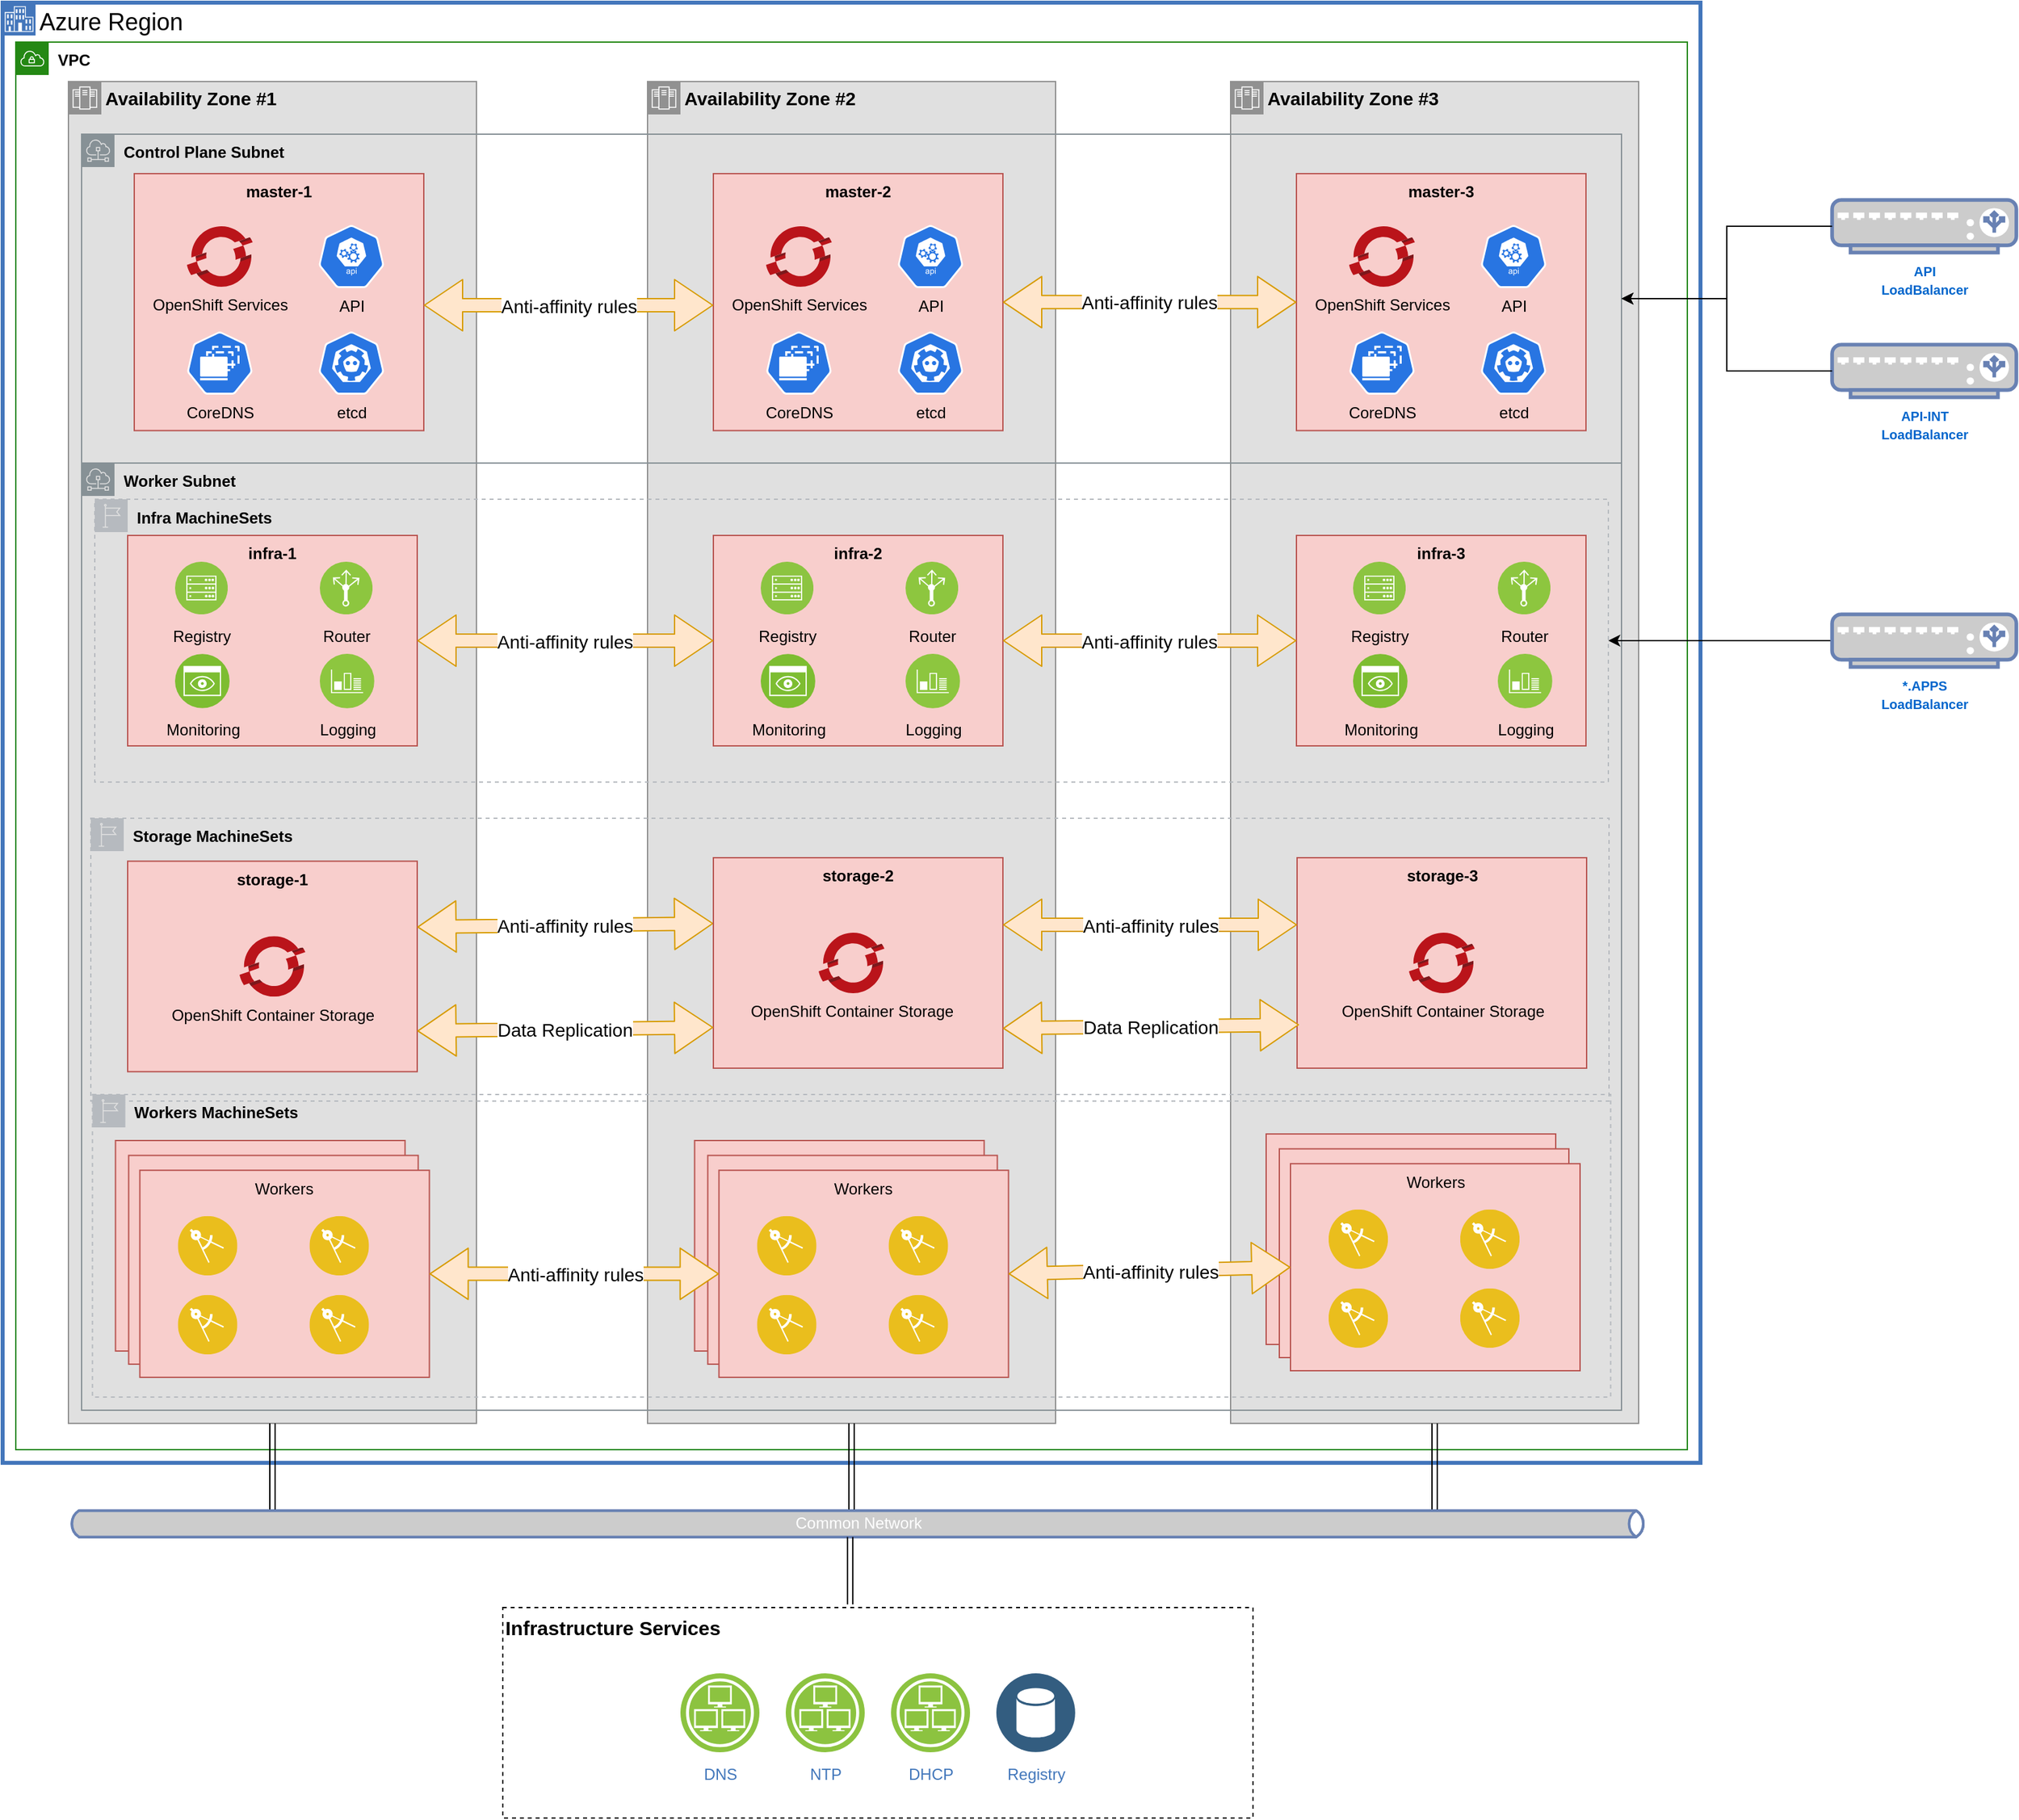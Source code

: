 <mxfile version="13.3.5" type="device"><diagram name="Golden Topology" id="J3lvRJlPb6sCFuMdmp8F"><mxGraphModel dx="5510" dy="4095" grid="0" gridSize="10" guides="1" tooltips="1" connect="1" arrows="1" fold="1" page="1" pageScale="1" pageWidth="827" pageHeight="1169" math="0" shadow="0"><root><mxCell id="uZquAlJrsq5l2rnmuD46-0"/><mxCell id="wvG8Cd0EijWJP6GNUTpN-5" value="Cloud Region" style="" parent="uZquAlJrsq5l2rnmuD46-0" visible="0"/><mxCell id="wvG8Cd0EijWJP6GNUTpN-6" value="&lt;b&gt;Cloud Region&lt;/b&gt;" style="shape=mxgraph.ibm.box;prType=enterprise;fontStyle=0;verticalAlign=top;align=left;spacingLeft=32;spacingTop=4;fillColor=none;rounded=0;whiteSpace=wrap;html=1;strokeColor=#4376BB;strokeWidth=3;dashed=0;container=0;spacing=-4;collapsible=0;fontColor=#000000;labelBackgroundColor=#ffffff;fontSize=18;" parent="wvG8Cd0EijWJP6GNUTpN-5" vertex="1"><mxGeometry x="30" y="150" width="1290" height="1110" as="geometry"/></mxCell><mxCell id="wvG8Cd0EijWJP6GNUTpN-7" value="Common Network" style="html=1;outlineConnect=0;fillColor=#CCCCCC;strokeColor=#6881B3;gradientColor=none;gradientDirection=north;strokeWidth=2;shape=mxgraph.networks.bus;gradientColor=none;gradientDirection=north;fontColor=#ffffff;perimeter=backbonePerimeter;backboneSize=20;labelBackgroundColor=none;align=center;container=0;" parent="wvG8Cd0EijWJP6GNUTpN-5" vertex="1"><mxGeometry x="80.002" y="1289.999" width="1199.114" height="32.67" as="geometry"/></mxCell><mxCell id="wvG8Cd0EijWJP6GNUTpN-8" value="" style="group" parent="wvG8Cd0EijWJP6GNUTpN-5" vertex="1" connectable="0"><mxGeometry x="991.75" y="1070" width="220" height="160" as="geometry"/></mxCell><mxCell id="wvG8Cd0EijWJP6GNUTpN-9" value="&lt;b&gt;&lt;font color=&quot;#000000&quot;&gt;VPC/VNET&lt;/font&gt;&lt;/b&gt;" style="points=[[0,0],[0.25,0],[0.5,0],[0.75,0],[1,0],[1,0.25],[1,0.5],[1,0.75],[1,1],[0.75,1],[0.5,1],[0.25,1],[0,1],[0,0.75],[0,0.5],[0,0.25]];outlineConnect=0;gradientColor=none;html=1;whiteSpace=wrap;fontSize=12;fontStyle=0;shape=mxgraph.aws4.group;grIcon=mxgraph.aws4.group_vpc;strokeColor=#248814;fillColor=none;verticalAlign=top;align=left;spacingLeft=30;fontColor=#AAB7B8;dashed=0;" parent="wvG8Cd0EijWJP6GNUTpN-5" vertex="1"><mxGeometry x="40" y="180" width="1270" height="1070" as="geometry"/></mxCell><mxCell id="wvG8Cd0EijWJP6GNUTpN-0" value="AWS Cloud" style="" parent="uZquAlJrsq5l2rnmuD46-0"/><mxCell id="wvG8Cd0EijWJP6GNUTpN-1" value="&lt;b&gt;AWS Region&lt;/b&gt;" style="shape=mxgraph.ibm.box;prType=enterprise;fontStyle=0;verticalAlign=top;align=left;spacingLeft=32;spacingTop=4;fillColor=none;rounded=0;whiteSpace=wrap;html=1;strokeColor=#4376BB;strokeWidth=3;dashed=0;container=0;spacing=-4;collapsible=0;fontColor=#000000;labelBackgroundColor=#ffffff;fontSize=18;" parent="wvG8Cd0EijWJP6GNUTpN-0" vertex="1"><mxGeometry x="30" y="150" width="1290" height="1110" as="geometry"/></mxCell><mxCell id="wvG8Cd0EijWJP6GNUTpN-2" value="Common Network" style="html=1;outlineConnect=0;fillColor=#CCCCCC;strokeColor=#6881B3;gradientColor=none;gradientDirection=north;strokeWidth=2;shape=mxgraph.networks.bus;gradientColor=none;gradientDirection=north;fontColor=#ffffff;perimeter=backbonePerimeter;backboneSize=20;labelBackgroundColor=none;align=center;container=0;" parent="wvG8Cd0EijWJP6GNUTpN-0" vertex="1"><mxGeometry x="80.002" y="1289.999" width="1199.114" height="32.67" as="geometry"/></mxCell><mxCell id="wvG8Cd0EijWJP6GNUTpN-3" value="" style="group" parent="wvG8Cd0EijWJP6GNUTpN-0" vertex="1" connectable="0"><mxGeometry x="991.75" y="1070" width="220" height="160" as="geometry"/></mxCell><mxCell id="wvG8Cd0EijWJP6GNUTpN-4" value="&lt;b&gt;&lt;font color=&quot;#000000&quot;&gt;VPC&lt;/font&gt;&lt;/b&gt;" style="points=[[0,0],[0.25,0],[0.5,0],[0.75,0],[1,0],[1,0.25],[1,0.5],[1,0.75],[1,1],[0.75,1],[0.5,1],[0.25,1],[0,1],[0,0.75],[0,0.5],[0,0.25]];outlineConnect=0;gradientColor=none;html=1;whiteSpace=wrap;fontSize=12;fontStyle=0;shape=mxgraph.aws4.group;grIcon=mxgraph.aws4.group_vpc;strokeColor=#248814;fillColor=none;verticalAlign=top;align=left;spacingLeft=30;fontColor=#AAB7B8;dashed=0;" parent="wvG8Cd0EijWJP6GNUTpN-0" vertex="1"><mxGeometry x="40" y="180" width="1270" height="1070" as="geometry"/></mxCell><mxCell id="lS-NssMR-Rr2RZA9TcL4-113" value="Azure Cloud" style="" parent="uZquAlJrsq5l2rnmuD46-0" visible="0"/><mxCell id="lS-NssMR-Rr2RZA9TcL4-114" value="&lt;b&gt;Azure Region&lt;/b&gt;" style="shape=mxgraph.ibm.box;prType=enterprise;fontStyle=0;verticalAlign=top;align=left;spacingLeft=32;spacingTop=4;fillColor=none;rounded=0;whiteSpace=wrap;html=1;strokeColor=#4376BB;strokeWidth=3;dashed=0;container=0;spacing=-4;collapsible=0;fontColor=#000000;labelBackgroundColor=#ffffff;fontSize=18;" parent="lS-NssMR-Rr2RZA9TcL4-113" vertex="1"><mxGeometry x="30" y="150" width="1290" height="1110" as="geometry"/></mxCell><mxCell id="lS-NssMR-Rr2RZA9TcL4-121" value="Common Network" style="html=1;outlineConnect=0;fillColor=#CCCCCC;strokeColor=#6881B3;gradientColor=none;gradientDirection=north;strokeWidth=2;shape=mxgraph.networks.bus;gradientColor=none;gradientDirection=north;fontColor=#ffffff;perimeter=backbonePerimeter;backboneSize=20;labelBackgroundColor=none;align=center;container=0;" parent="lS-NssMR-Rr2RZA9TcL4-113" vertex="1"><mxGeometry x="80.002" y="1289.999" width="1199.114" height="32.67" as="geometry"/></mxCell><mxCell id="lS-NssMR-Rr2RZA9TcL4-122" value="" style="group" parent="lS-NssMR-Rr2RZA9TcL4-113" vertex="1" connectable="0"><mxGeometry x="991.75" y="1070" width="220" height="160" as="geometry"/></mxCell><mxCell id="rJhWBv6eELaH0z6lBwar-2" value="&lt;b&gt;&lt;font color=&quot;#000000&quot;&gt;VNET&lt;/font&gt;&lt;/b&gt;" style="points=[[0,0],[0.25,0],[0.5,0],[0.75,0],[1,0],[1,0.25],[1,0.5],[1,0.75],[1,1],[0.75,1],[0.5,1],[0.25,1],[0,1],[0,0.75],[0,0.5],[0,0.25]];outlineConnect=0;gradientColor=none;html=1;whiteSpace=wrap;fontSize=12;fontStyle=0;shape=mxgraph.aws4.group;grIcon=mxgraph.aws4.group_vpc;strokeColor=#248814;fillColor=none;verticalAlign=top;align=left;spacingLeft=30;fontColor=#AAB7B8;dashed=0;" parent="lS-NssMR-Rr2RZA9TcL4-113" vertex="1"><mxGeometry x="40" y="180" width="1270" height="1070" as="geometry"/></mxCell><mxCell id="uZquAlJrsq5l2rnmuD46-1" value="Availability Zones" style="" parent="uZquAlJrsq5l2rnmuD46-0"/><mxCell id="uZquAlJrsq5l2rnmuD46-2" value="Azure Region" style="shape=mxgraph.ibm.box;prType=enterprise;fontStyle=0;verticalAlign=top;align=left;spacingLeft=32;spacingTop=4;fillColor=none;rounded=0;whiteSpace=wrap;html=1;strokeColor=#4376BB;strokeWidth=3;dashed=0;container=0;spacing=-4;collapsible=0;fontColor=#000000;labelBackgroundColor=#ffffff;fontSize=18;" parent="uZquAlJrsq5l2rnmuD46-1" vertex="1"><mxGeometry x="30" y="150" width="1290" height="1110" as="geometry"/></mxCell><mxCell id="uZquAlJrsq5l2rnmuD46-5" value="&lt;b&gt;Availability Zone #1&lt;/b&gt;" style="shape=mxgraph.ibm.box;prType=zone;fontStyle=0;verticalAlign=top;align=left;spacingLeft=32;spacingTop=4;fillColor=#E0E0E0;rounded=0;whiteSpace=wrap;html=1;strokeColor=#919191;strokeWidth=1;dashed=0;container=0;spacing=-4;collapsible=0;fontColor=#000000;fontSize=14;" parent="uZquAlJrsq5l2rnmuD46-1" vertex="1"><mxGeometry x="80" y="210" width="310" height="1020" as="geometry"/></mxCell><mxCell id="uZquAlJrsq5l2rnmuD46-6" value="&lt;b&gt;Availability Zone #2&lt;/b&gt;" style="shape=mxgraph.ibm.box;prType=zone;fontStyle=0;verticalAlign=top;align=left;spacingLeft=32;spacingTop=4;fillColor=#E0E0E0;rounded=0;whiteSpace=wrap;html=1;strokeColor=#919191;strokeWidth=1;dashed=0;container=0;spacing=-4;collapsible=0;fontColor=#000000;fontSize=14;" parent="uZquAlJrsq5l2rnmuD46-1" vertex="1"><mxGeometry x="520" y="210" width="310" height="1020" as="geometry"/></mxCell><mxCell id="uZquAlJrsq5l2rnmuD46-7" value="&lt;b&gt;Availability Zone #3&lt;/b&gt;" style="shape=mxgraph.ibm.box;prType=zone;fontStyle=0;verticalAlign=top;align=left;spacingLeft=32;spacingTop=4;fillColor=#E0E0E0;rounded=0;whiteSpace=wrap;html=1;strokeColor=#919191;strokeWidth=1;dashed=0;container=0;spacing=-4;collapsible=0;fontColor=#000000;fontSize=14;" parent="uZquAlJrsq5l2rnmuD46-1" vertex="1"><mxGeometry x="963" y="210" width="310" height="1020" as="geometry"/></mxCell><mxCell id="uZquAlJrsq5l2rnmuD46-9" value="" style="shape=link;html=1;fontSize=14;fontColor=#000000;exitX=0.5;exitY=1;exitDx=0;exitDy=0;" parent="uZquAlJrsq5l2rnmuD46-1" source="uZquAlJrsq5l2rnmuD46-6" target="uZquAlJrsq5l2rnmuD46-4" edge="1"><mxGeometry width="50" height="50" relative="1" as="geometry"><mxPoint x="680" y="1170" as="sourcePoint"/><mxPoint x="673" y="1250" as="targetPoint"/></mxGeometry></mxCell><mxCell id="uZquAlJrsq5l2rnmuD46-17" value="" style="shape=link;html=1;fontSize=15;fontColor=#000000;exitX=0.5;exitY=1;exitDx=0;exitDy=0;" parent="uZquAlJrsq5l2rnmuD46-1" source="uZquAlJrsq5l2rnmuD46-7" target="uZquAlJrsq5l2rnmuD46-4" edge="1"><mxGeometry width="50" height="50" relative="1" as="geometry"><mxPoint x="650" y="1967" as="sourcePoint"/><mxPoint x="1068" y="1253" as="targetPoint"/></mxGeometry></mxCell><mxCell id="uZquAlJrsq5l2rnmuD46-10" value="" style="shape=link;html=1;fontSize=14;fontColor=#000000;entryX=0.5;entryY=1;entryDx=0;entryDy=0;" parent="uZquAlJrsq5l2rnmuD46-1" source="uZquAlJrsq5l2rnmuD46-4" target="uZquAlJrsq5l2rnmuD46-5" edge="1"><mxGeometry width="50" height="50" relative="1" as="geometry"><mxPoint x="165" y="970" as="sourcePoint"/><mxPoint x="200" y="1613.169" as="targetPoint"/></mxGeometry></mxCell><mxCell id="uZquAlJrsq5l2rnmuD46-4" value="Common Network" style="html=1;outlineConnect=0;fillColor=#CCCCCC;strokeColor=#6881B3;gradientColor=none;gradientDirection=north;strokeWidth=2;shape=mxgraph.networks.bus;gradientColor=none;gradientDirection=north;fontColor=#ffffff;perimeter=backbonePerimeter;backboneSize=20;labelBackgroundColor=none;align=center;container=0;" parent="uZquAlJrsq5l2rnmuD46-1" vertex="1"><mxGeometry x="80.002" y="1289.999" width="1199.114" height="32.67" as="geometry"/></mxCell><mxCell id="nRmkjCrauEu7ySk_4DRu-57" value="" style="group" parent="uZquAlJrsq5l2rnmuD46-1" vertex="1" connectable="0"><mxGeometry x="991.75" y="1070" width="220" height="160" as="geometry"/></mxCell><mxCell id="uZquAlJrsq5l2rnmuD46-75" value="External Services" style="" parent="uZquAlJrsq5l2rnmuD46-0"/><mxCell id="vyINMFB3ywmpkuRET3q9-15" value="" style="shape=link;html=1;fontSize=14;fontColor=#000000;exitX=0.463;exitY=-0.015;exitDx=0;exitDy=0;exitPerimeter=0;" parent="uZquAlJrsq5l2rnmuD46-75" source="uZquAlJrsq5l2rnmuD46-12" target="uZquAlJrsq5l2rnmuD46-4" edge="1"><mxGeometry width="50" height="50" relative="1" as="geometry"><mxPoint x="685" y="1180" as="sourcePoint"/><mxPoint x="685" y="1270" as="targetPoint"/></mxGeometry></mxCell><mxCell id="g6O5RB1uuhMYXJ0zeJsR-1" value="" style="group" parent="uZquAlJrsq5l2rnmuD46-75" vertex="1" connectable="0"><mxGeometry x="410" y="1370" width="570" height="160" as="geometry"/></mxCell><mxCell id="uZquAlJrsq5l2rnmuD46-12" value="&lt;b&gt;Infrastructure Services&lt;/b&gt;" style="rounded=0;whiteSpace=wrap;html=1;verticalAlign=top;align=left;dashed=1;fontSize=15;container=0;" parent="g6O5RB1uuhMYXJ0zeJsR-1" vertex="1"><mxGeometry width="570" height="160" as="geometry"/></mxCell><mxCell id="vyINMFB3ywmpkuRET3q9-13" value="DHCP" style="aspect=fixed;perimeter=ellipsePerimeter;html=1;align=center;shadow=0;dashed=0;fontColor=#4277BB;labelBackgroundColor=#ffffff;fontSize=12;spacingTop=3;image;image=img/lib/ibm/infrastructure/infrastructure_services.svg;container=0;" parent="g6O5RB1uuhMYXJ0zeJsR-1" vertex="1"><mxGeometry x="295" y="50" width="60" height="60" as="geometry"/></mxCell><mxCell id="vyINMFB3ywmpkuRET3q9-11" value="NTP" style="aspect=fixed;perimeter=ellipsePerimeter;html=1;align=center;shadow=0;dashed=0;fontColor=#4277BB;labelBackgroundColor=#ffffff;fontSize=12;spacingTop=3;image;image=img/lib/ibm/infrastructure/infrastructure_services.svg;container=0;" parent="g6O5RB1uuhMYXJ0zeJsR-1" vertex="1"><mxGeometry x="215" y="50" width="60" height="60" as="geometry"/></mxCell><mxCell id="vyINMFB3ywmpkuRET3q9-14" value="DNS" style="aspect=fixed;perimeter=ellipsePerimeter;html=1;align=center;shadow=0;dashed=0;fontColor=#4277BB;labelBackgroundColor=#ffffff;fontSize=12;spacingTop=3;image;image=img/lib/ibm/infrastructure/infrastructure_services.svg;container=0;" parent="g6O5RB1uuhMYXJ0zeJsR-1" vertex="1"><mxGeometry x="135" y="50" width="60" height="60" as="geometry"/></mxCell><mxCell id="RaqJMLTzkmmdIcjOtUHy-11" value="Registry" style="" parent="uZquAlJrsq5l2rnmuD46-0"/><mxCell id="vyINMFB3ywmpkuRET3q9-10" value="Registry" style="aspect=fixed;perimeter=ellipsePerimeter;html=1;align=center;shadow=0;dashed=0;fontColor=#4277BB;labelBackgroundColor=#ffffff;fontSize=12;spacingTop=3;image;image=img/lib/ibm/data/data_services.svg;container=0;" parent="RaqJMLTzkmmdIcjOtUHy-11" vertex="1"><mxGeometry x="785" y="1420" width="60" height="60" as="geometry"/></mxCell><mxCell id="uZquAlJrsq5l2rnmuD46-28" value="Control Plane" style="" parent="uZquAlJrsq5l2rnmuD46-0"/><mxCell id="nRmkjCrauEu7ySk_4DRu-77" value="" style="group" parent="uZquAlJrsq5l2rnmuD46-28" vertex="1" connectable="0"><mxGeometry x="90" y="250" width="1170" height="250" as="geometry"/></mxCell><mxCell id="9j-W4DqO4weL1ffOHmue-11" value="&lt;b&gt;&lt;font color=&quot;#000000&quot;&gt;Control Plane Subnet&lt;/font&gt;&lt;/b&gt;" style="outlineConnect=0;gradientColor=none;html=1;whiteSpace=wrap;fontSize=12;fontStyle=0;shape=mxgraph.aws4.group;grIcon=mxgraph.aws4.group_subnet;strokeColor=#879196;fillColor=none;verticalAlign=top;align=left;spacingLeft=30;fontColor=#879196;dashed=0;container=0;" parent="nRmkjCrauEu7ySk_4DRu-77" vertex="1"><mxGeometry width="1170" height="250" as="geometry"/></mxCell><mxCell id="nRmkjCrauEu7ySk_4DRu-74" value="" style="group" parent="nRmkjCrauEu7ySk_4DRu-77" vertex="1" connectable="0"><mxGeometry x="40" y="30" width="220" height="195.32" as="geometry"/></mxCell><mxCell id="uZquAlJrsq5l2rnmuD46-32" value="&lt;b&gt;master-1&lt;/b&gt;" style="rounded=0;whiteSpace=wrap;html=1;align=center;fillColor=#f8cecc;strokeColor=#b85450;verticalAlign=top;container=0;" parent="nRmkjCrauEu7ySk_4DRu-74" vertex="1"><mxGeometry width="220" height="195.32" as="geometry"/></mxCell><mxCell id="uZquAlJrsq5l2rnmuD46-33" value="etcd" style="html=1;dashed=0;whitespace=wrap;fillColor=#2875E2;strokeColor=#ffffff;points=[[0.005,0.63,0],[0.1,0.2,0],[0.9,0.2,0],[0.5,0,0],[0.995,0.63,0],[0.72,0.99,0],[0.5,1,0],[0.28,0.99,0]];shape=mxgraph.kubernetes.icon;prIcon=etcd;fontColor=#000000;align=center;labelPosition=center;verticalLabelPosition=bottom;verticalAlign=top;container=0;" parent="nRmkjCrauEu7ySk_4DRu-74" vertex="1"><mxGeometry x="140" y="120" width="50" height="48" as="geometry"/></mxCell><mxCell id="uZquAlJrsq5l2rnmuD46-34" value="OpenShift Services" style="aspect=fixed;html=1;points=[];align=center;image;fontSize=12;image=img/lib/mscae/OpenShift.svg;labelBackgroundColor=none;container=0;" parent="nRmkjCrauEu7ySk_4DRu-74" vertex="1"><mxGeometry x="40" y="40" width="50" height="46" as="geometry"/></mxCell><mxCell id="uZquAlJrsq5l2rnmuD46-35" value="API" style="html=1;dashed=0;whitespace=wrap;fillColor=#2875E2;strokeColor=#ffffff;points=[[0.005,0.63,0],[0.1,0.2,0],[0.9,0.2,0],[0.5,0,0],[0.995,0.63,0],[0.72,0.99,0],[0.5,1,0],[0.28,0.99,0]];shape=mxgraph.kubernetes.icon;prIcon=api;fontColor=#000000;align=center;verticalAlign=top;labelPosition=center;verticalLabelPosition=bottom;container=0;" parent="nRmkjCrauEu7ySk_4DRu-74" vertex="1"><mxGeometry x="140" y="39" width="50" height="48" as="geometry"/></mxCell><mxCell id="uZquAlJrsq5l2rnmuD46-36" value="CoreDNS" style="html=1;dashed=0;whitespace=wrap;fillColor=#2875E2;strokeColor=#ffffff;points=[[0.005,0.63,0],[0.1,0.2,0],[0.9,0.2,0],[0.5,0,0],[0.995,0.63,0],[0.72,0.99,0],[0.5,1,0],[0.28,0.99,0]];shape=mxgraph.kubernetes.icon;prIcon=ds;fontColor=#000000;align=center;labelPosition=center;verticalLabelPosition=bottom;verticalAlign=top;container=0;" parent="nRmkjCrauEu7ySk_4DRu-74" vertex="1"><mxGeometry x="40" y="120" width="50" height="48" as="geometry"/></mxCell><mxCell id="nRmkjCrauEu7ySk_4DRu-75" value="" style="group" parent="nRmkjCrauEu7ySk_4DRu-77" vertex="1" connectable="0"><mxGeometry x="480" y="30" width="220" height="195.32" as="geometry"/></mxCell><mxCell id="uZquAlJrsq5l2rnmuD46-37" value="&lt;b&gt;master-2&lt;/b&gt;" style="rounded=0;whiteSpace=wrap;html=1;align=center;fillColor=#f8cecc;strokeColor=#b85450;verticalAlign=top;container=0;" parent="nRmkjCrauEu7ySk_4DRu-75" vertex="1"><mxGeometry width="220" height="195.32" as="geometry"/></mxCell><mxCell id="uZquAlJrsq5l2rnmuD46-38" value="etcd" style="html=1;dashed=0;whitespace=wrap;fillColor=#2875E2;strokeColor=#ffffff;points=[[0.005,0.63,0],[0.1,0.2,0],[0.9,0.2,0],[0.5,0,0],[0.995,0.63,0],[0.72,0.99,0],[0.5,1,0],[0.28,0.99,0]];shape=mxgraph.kubernetes.icon;prIcon=etcd;fontColor=#000000;align=center;labelPosition=center;verticalLabelPosition=bottom;verticalAlign=top;container=0;" parent="nRmkjCrauEu7ySk_4DRu-75" vertex="1"><mxGeometry x="140" y="120" width="50" height="48" as="geometry"/></mxCell><mxCell id="uZquAlJrsq5l2rnmuD46-39" value="OpenShift Services" style="aspect=fixed;html=1;points=[];align=center;image;fontSize=12;image=img/lib/mscae/OpenShift.svg;labelBackgroundColor=none;container=0;" parent="nRmkjCrauEu7ySk_4DRu-75" vertex="1"><mxGeometry x="40" y="40" width="50" height="46" as="geometry"/></mxCell><mxCell id="uZquAlJrsq5l2rnmuD46-40" value="API" style="html=1;dashed=0;whitespace=wrap;fillColor=#2875E2;strokeColor=#ffffff;points=[[0.005,0.63,0],[0.1,0.2,0],[0.9,0.2,0],[0.5,0,0],[0.995,0.63,0],[0.72,0.99,0],[0.5,1,0],[0.28,0.99,0]];shape=mxgraph.kubernetes.icon;prIcon=api;fontColor=#000000;align=center;verticalAlign=top;labelPosition=center;verticalLabelPosition=bottom;container=0;" parent="nRmkjCrauEu7ySk_4DRu-75" vertex="1"><mxGeometry x="140" y="39" width="50" height="48" as="geometry"/></mxCell><mxCell id="uZquAlJrsq5l2rnmuD46-41" value="CoreDNS" style="html=1;dashed=0;whitespace=wrap;fillColor=#2875E2;strokeColor=#ffffff;points=[[0.005,0.63,0],[0.1,0.2,0],[0.9,0.2,0],[0.5,0,0],[0.995,0.63,0],[0.72,0.99,0],[0.5,1,0],[0.28,0.99,0]];shape=mxgraph.kubernetes.icon;prIcon=ds;fontColor=#000000;align=center;labelPosition=center;verticalLabelPosition=bottom;verticalAlign=top;container=0;" parent="nRmkjCrauEu7ySk_4DRu-75" vertex="1"><mxGeometry x="40" y="120" width="50" height="48" as="geometry"/></mxCell><mxCell id="nRmkjCrauEu7ySk_4DRu-76" value="" style="group" parent="nRmkjCrauEu7ySk_4DRu-77" vertex="1" connectable="0"><mxGeometry x="923" y="30" width="220" height="195.32" as="geometry"/></mxCell><mxCell id="uZquAlJrsq5l2rnmuD46-42" value="&lt;b&gt;master-3&lt;/b&gt;" style="rounded=0;whiteSpace=wrap;html=1;align=center;fillColor=#f8cecc;strokeColor=#b85450;verticalAlign=top;container=0;" parent="nRmkjCrauEu7ySk_4DRu-76" vertex="1"><mxGeometry width="220" height="195.32" as="geometry"/></mxCell><mxCell id="uZquAlJrsq5l2rnmuD46-43" value="etcd" style="html=1;dashed=0;whitespace=wrap;fillColor=#2875E2;strokeColor=#ffffff;points=[[0.005,0.63,0],[0.1,0.2,0],[0.9,0.2,0],[0.5,0,0],[0.995,0.63,0],[0.72,0.99,0],[0.5,1,0],[0.28,0.99,0]];shape=mxgraph.kubernetes.icon;prIcon=etcd;fontColor=#000000;align=center;labelPosition=center;verticalLabelPosition=bottom;verticalAlign=top;container=0;" parent="nRmkjCrauEu7ySk_4DRu-76" vertex="1"><mxGeometry x="140" y="120" width="50" height="48" as="geometry"/></mxCell><mxCell id="uZquAlJrsq5l2rnmuD46-44" value="OpenShift Services" style="aspect=fixed;html=1;points=[];align=center;image;fontSize=12;image=img/lib/mscae/OpenShift.svg;labelBackgroundColor=none;container=0;" parent="nRmkjCrauEu7ySk_4DRu-76" vertex="1"><mxGeometry x="40" y="40" width="50" height="46" as="geometry"/></mxCell><mxCell id="uZquAlJrsq5l2rnmuD46-45" value="API" style="html=1;dashed=0;whitespace=wrap;fillColor=#2875E2;strokeColor=#ffffff;points=[[0.005,0.63,0],[0.1,0.2,0],[0.9,0.2,0],[0.5,0,0],[0.995,0.63,0],[0.72,0.99,0],[0.5,1,0],[0.28,0.99,0]];shape=mxgraph.kubernetes.icon;prIcon=api;fontColor=#000000;align=center;verticalAlign=top;labelPosition=center;verticalLabelPosition=bottom;container=0;" parent="nRmkjCrauEu7ySk_4DRu-76" vertex="1"><mxGeometry x="140" y="39" width="50" height="48" as="geometry"/></mxCell><mxCell id="uZquAlJrsq5l2rnmuD46-46" value="CoreDNS" style="html=1;dashed=0;whitespace=wrap;fillColor=#2875E2;strokeColor=#ffffff;points=[[0.005,0.63,0],[0.1,0.2,0],[0.9,0.2,0],[0.5,0,0],[0.995,0.63,0],[0.72,0.99,0],[0.5,1,0],[0.28,0.99,0]];shape=mxgraph.kubernetes.icon;prIcon=ds;fontColor=#000000;align=center;labelPosition=center;verticalLabelPosition=bottom;verticalAlign=top;container=0;" parent="nRmkjCrauEu7ySk_4DRu-76" vertex="1"><mxGeometry x="40" y="120" width="50" height="48" as="geometry"/></mxCell><mxCell id="uZquAlJrsq5l2rnmuD46-30" value="" style="shape=flexArrow;endArrow=classic;startArrow=classic;html=1;fontColor=#000000;fillColor=#ffe6cc;strokeColor=#d79b00;endWidth=28;endSize=9.33;startWidth=28;startSize=9.33;" parent="nRmkjCrauEu7ySk_4DRu-77" source="uZquAlJrsq5l2rnmuD46-37" target="uZquAlJrsq5l2rnmuD46-42" edge="1"><mxGeometry x="160" y="400" width="50" height="50" as="geometry"><mxPoint x="790" y="347.346" as="sourcePoint"/><mxPoint x="1010" y="347.16" as="targetPoint"/></mxGeometry></mxCell><mxCell id="uZquAlJrsq5l2rnmuD46-31" value="Anti-affinity rules" style="text;html=1;align=center;verticalAlign=middle;resizable=0;points=[];labelBackgroundColor=#ffffff;fontColor=#000000;fontSize=14;container=0;" parent="uZquAlJrsq5l2rnmuD46-30" vertex="1" connectable="0"><mxGeometry x="-0.191" relative="1" as="geometry"><mxPoint x="21" y="0.56" as="offset"/></mxGeometry></mxCell><mxCell id="uZquAlJrsq5l2rnmuD46-47" value="" style="shape=flexArrow;endArrow=classic;startArrow=classic;html=1;fontColor=#000000;fillColor=#ffe6cc;strokeColor=#d79b00;endWidth=28;endSize=9.33;startWidth=28;startSize=9.33;" parent="nRmkjCrauEu7ySk_4DRu-77" edge="1"><mxGeometry x="70" y="183" width="50" height="50" as="geometry"><mxPoint x="260" y="130" as="sourcePoint"/><mxPoint x="480" y="130" as="targetPoint"/></mxGeometry></mxCell><mxCell id="uZquAlJrsq5l2rnmuD46-48" value="Anti-affinity rules" style="text;html=1;align=center;verticalAlign=middle;resizable=0;points=[];labelBackgroundColor=#ffffff;fontColor=#000000;fontSize=14;container=0;" parent="uZquAlJrsq5l2rnmuD46-47" vertex="1" connectable="0"><mxGeometry x="-0.191" relative="1" as="geometry"><mxPoint x="21" y="0.56" as="offset"/></mxGeometry></mxCell><mxCell id="70Aeh1xPDhNRfWzck_01-3" value="&lt;font style=&quot;font-size: 10px&quot;&gt;&lt;b&gt;API-INT&lt;br&gt;LoadBalancer&lt;/b&gt;&lt;br&gt;&lt;/font&gt;" style="fontColor=#0066CC;verticalAlign=top;verticalLabelPosition=bottom;labelPosition=center;align=center;html=1;outlineConnect=0;fillColor=#CCCCCC;strokeColor=#6881B3;gradientColor=none;gradientDirection=north;strokeWidth=2;shape=mxgraph.networks.load_balancer;" parent="uZquAlJrsq5l2rnmuD46-28" vertex="1"><mxGeometry x="1420" y="410" width="140" height="40" as="geometry"/></mxCell><mxCell id="70Aeh1xPDhNRfWzck_01-0" value="&lt;font style=&quot;font-size: 10px&quot;&gt;&lt;b&gt;API&lt;br&gt;LoadBalancer&lt;/b&gt;&lt;br&gt;&lt;/font&gt;" style="fontColor=#0066CC;verticalAlign=top;verticalLabelPosition=bottom;labelPosition=center;align=center;html=1;outlineConnect=0;fillColor=#CCCCCC;strokeColor=#6881B3;gradientColor=none;gradientDirection=north;strokeWidth=2;shape=mxgraph.networks.load_balancer;" parent="uZquAlJrsq5l2rnmuD46-28" vertex="1"><mxGeometry x="1420" y="300" width="140" height="40" as="geometry"/></mxCell><mxCell id="70Aeh1xPDhNRfWzck_01-4" style="edgeStyle=orthogonalEdgeStyle;rounded=0;orthogonalLoop=1;jettySize=auto;html=1;" parent="uZquAlJrsq5l2rnmuD46-28" source="70Aeh1xPDhNRfWzck_01-3" target="9j-W4DqO4weL1ffOHmue-11" edge="1"><mxGeometry relative="1" as="geometry"/></mxCell><mxCell id="70Aeh1xPDhNRfWzck_01-2" value="" style="edgeStyle=orthogonalEdgeStyle;rounded=0;orthogonalLoop=1;jettySize=auto;html=1;" parent="uZquAlJrsq5l2rnmuD46-28" source="70Aeh1xPDhNRfWzck_01-0" target="9j-W4DqO4weL1ffOHmue-11" edge="1"><mxGeometry relative="1" as="geometry"/></mxCell><mxCell id="uZquAlJrsq5l2rnmuD46-73" value="Worker" style="" parent="uZquAlJrsq5l2rnmuD46-0"/><mxCell id="uZquAlJrsq5l2rnmuD46-3" value="" style="group;container=0;" parent="uZquAlJrsq5l2rnmuD46-73" vertex="1" connectable="0"><mxGeometry x="553.818" y="1017.936" width="215" height="257.141" as="geometry"/></mxCell><mxCell id="9j-W4DqO4weL1ffOHmue-71" value="&lt;font color=&quot;#000000&quot;&gt;&lt;b&gt;Worker Subnet&lt;/b&gt;&lt;/font&gt;" style="outlineConnect=0;gradientColor=none;html=1;whiteSpace=wrap;fontSize=12;fontStyle=0;shape=mxgraph.aws4.group;grIcon=mxgraph.aws4.group_subnet;strokeColor=#879196;fillColor=none;verticalAlign=top;align=left;spacingLeft=30;fontColor=#879196;dashed=0;container=0;" parent="uZquAlJrsq5l2rnmuD46-73" vertex="1"><mxGeometry x="90" y="500" width="1170" height="720" as="geometry"/></mxCell><mxCell id="g6O5RB1uuhMYXJ0zeJsR-0" value="" style="group" parent="uZquAlJrsq5l2rnmuD46-73" vertex="1" connectable="0"><mxGeometry x="98.25" y="980" width="1153.5" height="230" as="geometry"/></mxCell><mxCell id="nRmkjCrauEu7ySk_4DRu-26" value="" style="rounded=0;whiteSpace=wrap;html=1;align=center;fillColor=#f8cecc;strokeColor=#b85450;verticalAlign=top;container=0;" parent="g6O5RB1uuhMYXJ0zeJsR-0" vertex="1"><mxGeometry x="891.75" y="30" width="220" height="160.0" as="geometry"/></mxCell><mxCell id="nRmkjCrauEu7ySk_4DRu-16" value="" style="rounded=0;whiteSpace=wrap;html=1;align=center;fillColor=#f8cecc;strokeColor=#b85450;verticalAlign=top;container=0;" parent="g6O5RB1uuhMYXJ0zeJsR-0" vertex="1"><mxGeometry x="457.5" y="35" width="220" height="160.0" as="geometry"/></mxCell><mxCell id="nRmkjCrauEu7ySk_4DRu-2" value="" style="rounded=0;whiteSpace=wrap;html=1;align=center;fillColor=#f8cecc;strokeColor=#b85450;verticalAlign=top;container=0;" parent="g6O5RB1uuhMYXJ0zeJsR-0" vertex="1"><mxGeometry x="17.5" y="35" width="220" height="160.0" as="geometry"/></mxCell><mxCell id="9j-W4DqO4weL1ffOHmue-72" value="&lt;font color=&quot;#000000&quot;&gt;&lt;b&gt;Workers MachineSets&lt;/b&gt;&lt;/font&gt;" style="outlineConnect=0;gradientColor=none;html=1;whiteSpace=wrap;fontSize=12;fontStyle=0;shape=mxgraph.aws4.group;grIcon=mxgraph.aws4.group_region;strokeColor=#B6BABF;fillColor=none;verticalAlign=top;align=left;spacingLeft=30;fontColor=#B6BABF;dashed=1;container=0;" parent="g6O5RB1uuhMYXJ0zeJsR-0" vertex="1"><mxGeometry width="1153.5" height="230" as="geometry"/></mxCell><mxCell id="nRmkjCrauEu7ySk_4DRu-3" value="" style="rounded=0;whiteSpace=wrap;html=1;align=center;fillColor=#f8cecc;strokeColor=#b85450;verticalAlign=top;container=0;" parent="g6O5RB1uuhMYXJ0zeJsR-0" vertex="1"><mxGeometry x="27.5" y="46.31" width="220" height="158.69" as="geometry"/></mxCell><mxCell id="nRmkjCrauEu7ySk_4DRu-4" value="Workers" style="rounded=0;whiteSpace=wrap;html=1;align=center;fillColor=#f8cecc;strokeColor=#b85450;verticalAlign=top;container=0;" parent="g6O5RB1uuhMYXJ0zeJsR-0" vertex="1"><mxGeometry x="36" y="57.61" width="220" height="157.39" as="geometry"/></mxCell><mxCell id="nRmkjCrauEu7ySk_4DRu-5" value="" style="aspect=fixed;perimeter=ellipsePerimeter;html=1;align=center;shadow=0;dashed=0;fontColor=#4277BB;labelBackgroundColor=#ffffff;fontSize=12;spacingTop=3;image;image=img/lib/ibm/applications/enterprise_applications.svg;container=0;" parent="g6O5RB1uuhMYXJ0zeJsR-0" vertex="1"><mxGeometry x="64.91" y="92.409" width="45.181" height="45.181" as="geometry"/></mxCell><mxCell id="nRmkjCrauEu7ySk_4DRu-6" value="" style="aspect=fixed;perimeter=ellipsePerimeter;html=1;align=center;shadow=0;dashed=0;fontColor=#4277BB;labelBackgroundColor=#ffffff;fontSize=12;spacingTop=3;image;image=img/lib/ibm/applications/enterprise_applications.svg;container=0;" parent="g6O5RB1uuhMYXJ0zeJsR-0" vertex="1"><mxGeometry x="164.91" y="92.409" width="45.181" height="45.181" as="geometry"/></mxCell><mxCell id="nRmkjCrauEu7ySk_4DRu-9" value="" style="aspect=fixed;perimeter=ellipsePerimeter;html=1;align=center;shadow=0;dashed=0;fontColor=#4277BB;labelBackgroundColor=#ffffff;fontSize=12;spacingTop=3;image;image=img/lib/ibm/applications/enterprise_applications.svg;container=0;" parent="g6O5RB1uuhMYXJ0zeJsR-0" vertex="1"><mxGeometry x="164.91" y="152.412" width="45.181" height="45.181" as="geometry"/></mxCell><mxCell id="nRmkjCrauEu7ySk_4DRu-10" value="" style="aspect=fixed;perimeter=ellipsePerimeter;html=1;align=center;shadow=0;dashed=0;fontColor=#000000;labelBackgroundColor=#F8CECC;fontSize=12;spacingTop=3;image;image=img/lib/ibm/applications/enterprise_applications.svg;container=0;" parent="g6O5RB1uuhMYXJ0zeJsR-0" vertex="1"><mxGeometry x="64.91" y="152.412" width="45.181" height="45.181" as="geometry"/></mxCell><mxCell id="nRmkjCrauEu7ySk_4DRu-17" value="" style="rounded=0;whiteSpace=wrap;html=1;align=center;fillColor=#f8cecc;strokeColor=#b85450;verticalAlign=top;container=0;" parent="g6O5RB1uuhMYXJ0zeJsR-0" vertex="1"><mxGeometry x="467.5" y="46.31" width="220" height="158.69" as="geometry"/></mxCell><mxCell id="nRmkjCrauEu7ySk_4DRu-18" value="Workers" style="rounded=0;whiteSpace=wrap;html=1;align=center;fillColor=#f8cecc;strokeColor=#b85450;verticalAlign=top;container=0;" parent="g6O5RB1uuhMYXJ0zeJsR-0" vertex="1"><mxGeometry x="476" y="57.61" width="220" height="157.39" as="geometry"/></mxCell><mxCell id="nRmkjCrauEu7ySk_4DRu-19" value="" style="aspect=fixed;perimeter=ellipsePerimeter;html=1;align=center;shadow=0;dashed=0;fontColor=#4277BB;labelBackgroundColor=#ffffff;fontSize=12;spacingTop=3;image;image=img/lib/ibm/applications/enterprise_applications.svg;container=0;" parent="g6O5RB1uuhMYXJ0zeJsR-0" vertex="1"><mxGeometry x="504.91" y="92.409" width="45.181" height="45.181" as="geometry"/></mxCell><mxCell id="nRmkjCrauEu7ySk_4DRu-20" value="" style="aspect=fixed;perimeter=ellipsePerimeter;html=1;align=center;shadow=0;dashed=0;fontColor=#4277BB;labelBackgroundColor=#ffffff;fontSize=12;spacingTop=3;image;image=img/lib/ibm/applications/enterprise_applications.svg;container=0;" parent="g6O5RB1uuhMYXJ0zeJsR-0" vertex="1"><mxGeometry x="604.91" y="92.409" width="45.181" height="45.181" as="geometry"/></mxCell><mxCell id="nRmkjCrauEu7ySk_4DRu-21" value="" style="aspect=fixed;perimeter=ellipsePerimeter;html=1;align=center;shadow=0;dashed=0;fontColor=#4277BB;labelBackgroundColor=#ffffff;fontSize=12;spacingTop=3;image;image=img/lib/ibm/applications/enterprise_applications.svg;container=0;" parent="g6O5RB1uuhMYXJ0zeJsR-0" vertex="1"><mxGeometry x="604.91" y="152.412" width="45.181" height="45.181" as="geometry"/></mxCell><mxCell id="nRmkjCrauEu7ySk_4DRu-22" value="" style="aspect=fixed;perimeter=ellipsePerimeter;html=1;align=center;shadow=0;dashed=0;fontColor=#000000;labelBackgroundColor=#F8CECC;fontSize=12;spacingTop=3;image;image=img/lib/ibm/applications/enterprise_applications.svg;container=0;" parent="g6O5RB1uuhMYXJ0zeJsR-0" vertex="1"><mxGeometry x="504.91" y="152.412" width="45.181" height="45.181" as="geometry"/></mxCell><mxCell id="nRmkjCrauEu7ySk_4DRu-27" value="" style="rounded=0;whiteSpace=wrap;html=1;align=center;fillColor=#f8cecc;strokeColor=#b85450;verticalAlign=top;container=0;" parent="g6O5RB1uuhMYXJ0zeJsR-0" vertex="1"><mxGeometry x="901.75" y="41.31" width="220" height="158.69" as="geometry"/></mxCell><mxCell id="nRmkjCrauEu7ySk_4DRu-28" value="Workers" style="rounded=0;whiteSpace=wrap;html=1;align=center;fillColor=#f8cecc;strokeColor=#b85450;verticalAlign=top;container=0;" parent="g6O5RB1uuhMYXJ0zeJsR-0" vertex="1"><mxGeometry x="910.25" y="52.61" width="220" height="157.39" as="geometry"/></mxCell><mxCell id="nRmkjCrauEu7ySk_4DRu-29" value="" style="aspect=fixed;perimeter=ellipsePerimeter;html=1;align=center;shadow=0;dashed=0;fontColor=#4277BB;labelBackgroundColor=#ffffff;fontSize=12;spacingTop=3;image;image=img/lib/ibm/applications/enterprise_applications.svg;container=0;" parent="g6O5RB1uuhMYXJ0zeJsR-0" vertex="1"><mxGeometry x="939.16" y="87.409" width="45.181" height="45.181" as="geometry"/></mxCell><mxCell id="nRmkjCrauEu7ySk_4DRu-30" value="" style="aspect=fixed;perimeter=ellipsePerimeter;html=1;align=center;shadow=0;dashed=0;fontColor=#4277BB;labelBackgroundColor=#ffffff;fontSize=12;spacingTop=3;image;image=img/lib/ibm/applications/enterprise_applications.svg;container=0;" parent="g6O5RB1uuhMYXJ0zeJsR-0" vertex="1"><mxGeometry x="1039.16" y="87.409" width="45.181" height="45.181" as="geometry"/></mxCell><mxCell id="nRmkjCrauEu7ySk_4DRu-31" value="" style="aspect=fixed;perimeter=ellipsePerimeter;html=1;align=center;shadow=0;dashed=0;fontColor=#4277BB;labelBackgroundColor=#ffffff;fontSize=12;spacingTop=3;image;image=img/lib/ibm/applications/enterprise_applications.svg;container=0;" parent="g6O5RB1uuhMYXJ0zeJsR-0" vertex="1"><mxGeometry x="1039.16" y="147.412" width="45.181" height="45.181" as="geometry"/></mxCell><mxCell id="nRmkjCrauEu7ySk_4DRu-32" value="" style="aspect=fixed;perimeter=ellipsePerimeter;html=1;align=center;shadow=0;dashed=0;fontColor=#000000;labelBackgroundColor=#F8CECC;fontSize=12;spacingTop=3;image;image=img/lib/ibm/applications/enterprise_applications.svg;container=0;" parent="g6O5RB1uuhMYXJ0zeJsR-0" vertex="1"><mxGeometry x="939.16" y="147.412" width="45.181" height="45.181" as="geometry"/></mxCell><mxCell id="nRmkjCrauEu7ySk_4DRu-100" value="" style="shape=flexArrow;endArrow=classic;startArrow=classic;html=1;fontColor=#000000;fillColor=#ffe6cc;strokeColor=#d79b00;endWidth=28;endSize=9.33;startWidth=28;startSize=9.33;entryX=0;entryY=0.5;entryDx=0;entryDy=0;exitX=1;exitY=0.5;exitDx=0;exitDy=0;" parent="g6O5RB1uuhMYXJ0zeJsR-0" source="nRmkjCrauEu7ySk_4DRu-18" target="nRmkjCrauEu7ySk_4DRu-28" edge="1"><mxGeometry x="-103.25" y="-1315" width="50" height="50" as="geometry"><mxPoint x="701.75" y="-118.695" as="sourcePoint"/><mxPoint x="919.75" y="-119.559" as="targetPoint"/></mxGeometry></mxCell><mxCell id="nRmkjCrauEu7ySk_4DRu-101" value="Anti-affinity rules" style="text;html=1;align=center;verticalAlign=middle;resizable=0;points=[];labelBackgroundColor=#ffffff;fontColor=#000000;fontSize=14;container=0;" parent="nRmkjCrauEu7ySk_4DRu-100" vertex="1" connectable="0"><mxGeometry x="-0.191" relative="1" as="geometry"><mxPoint x="21" y="0.56" as="offset"/></mxGeometry></mxCell><mxCell id="nRmkjCrauEu7ySk_4DRu-102" value="" style="shape=flexArrow;endArrow=classic;startArrow=classic;html=1;fontColor=#000000;fillColor=#ffe6cc;strokeColor=#d79b00;endWidth=28;endSize=9.33;startWidth=28;startSize=9.33;exitX=1;exitY=0.5;exitDx=0;exitDy=0;" parent="g6O5RB1uuhMYXJ0zeJsR-0" source="nRmkjCrauEu7ySk_4DRu-4" target="nRmkjCrauEu7ySk_4DRu-18" edge="1"><mxGeometry x="-93.25" y="-1305" width="50" height="50" as="geometry"><mxPoint x="706" y="146.305" as="sourcePoint"/><mxPoint x="920.25" y="141.305" as="targetPoint"/></mxGeometry></mxCell><mxCell id="nRmkjCrauEu7ySk_4DRu-103" value="Anti-affinity rules" style="text;html=1;align=center;verticalAlign=middle;resizable=0;points=[];labelBackgroundColor=#ffffff;fontColor=#000000;fontSize=14;container=0;" parent="nRmkjCrauEu7ySk_4DRu-102" vertex="1" connectable="0"><mxGeometry x="-0.191" relative="1" as="geometry"><mxPoint x="21" y="0.56" as="offset"/></mxGeometry></mxCell><mxCell id="rJhWBv6eELaH0z6lBwar-0" value="LoadBalancers-workers" style="" parent="uZquAlJrsq5l2rnmuD46-0" visible="0"/><mxCell id="RaqJMLTzkmmdIcjOtUHy-9" value="" style="edgeStyle=orthogonalEdgeStyle;rounded=0;orthogonalLoop=1;jettySize=auto;html=1;" parent="rJhWBv6eELaH0z6lBwar-0" source="RaqJMLTzkmmdIcjOtUHy-4" target="9j-W4DqO4weL1ffOHmue-72" edge="1"><mxGeometry relative="1" as="geometry"/></mxCell><mxCell id="RaqJMLTzkmmdIcjOtUHy-4" value="&lt;font style=&quot;font-size: 10px&quot;&gt;&lt;b&gt;*.APPS&lt;br&gt;LoadBalancer&lt;/b&gt;&lt;br&gt;&lt;/font&gt;" style="fontColor=#0066CC;verticalAlign=top;verticalLabelPosition=bottom;labelPosition=center;align=center;html=1;outlineConnect=0;fillColor=#CCCCCC;strokeColor=#6881B3;gradientColor=none;gradientDirection=north;strokeWidth=2;shape=mxgraph.networks.load_balancer;" parent="rJhWBv6eELaH0z6lBwar-0" vertex="1"><mxGeometry x="1420" y="1075" width="140" height="40" as="geometry"/></mxCell><mxCell id="uZquAlJrsq5l2rnmuD46-49" value="Infra" style="" parent="uZquAlJrsq5l2rnmuD46-0"/><mxCell id="nRmkjCrauEu7ySk_4DRu-72" value="&lt;font color=&quot;#000000&quot;&gt;&lt;b&gt;Infra MachineSets&lt;/b&gt;&lt;/font&gt;" style="outlineConnect=0;gradientColor=none;html=1;whiteSpace=wrap;fontSize=12;fontStyle=0;shape=mxgraph.aws4.group;grIcon=mxgraph.aws4.group_region;strokeColor=#B6BABF;fillColor=none;verticalAlign=top;align=left;spacingLeft=30;fontColor=#B6BABF;dashed=1;container=0;" parent="uZquAlJrsq5l2rnmuD46-49" vertex="1"><mxGeometry x="100" y="527.5" width="1150" height="215" as="geometry"/></mxCell><mxCell id="nRmkjCrauEu7ySk_4DRu-81" value="" style="group" parent="uZquAlJrsq5l2rnmuD46-49" vertex="1" connectable="0"><mxGeometry x="125" y="555" width="1108" height="160" as="geometry"/></mxCell><mxCell id="9j-W4DqO4weL1ffOHmue-42" value="" style="group" parent="nRmkjCrauEu7ySk_4DRu-81" vertex="1" connectable="0"><mxGeometry width="220" height="160" as="geometry"/></mxCell><mxCell id="nRmkjCrauEu7ySk_4DRu-78" value="" style="group" parent="9j-W4DqO4weL1ffOHmue-42" vertex="1" connectable="0"><mxGeometry width="220" height="160" as="geometry"/></mxCell><mxCell id="uZquAlJrsq5l2rnmuD46-64" value="&lt;b&gt;infra-1&lt;/b&gt;" style="rounded=0;whiteSpace=wrap;html=1;align=center;fillColor=#f8cecc;strokeColor=#b85450;verticalAlign=top;container=0;" parent="nRmkjCrauEu7ySk_4DRu-78" vertex="1"><mxGeometry width="220" height="160" as="geometry"/></mxCell><mxCell id="uZquAlJrsq5l2rnmuD46-67" value="&lt;font color=&quot;#000000&quot;&gt;&lt;span style=&quot;background-color: rgb(248 , 206 , 204)&quot;&gt;Registry&lt;/span&gt;&lt;br&gt;&lt;/font&gt;" style="aspect=fixed;perimeter=ellipsePerimeter;html=1;align=center;shadow=0;dashed=0;fontColor=#4277BB;labelBackgroundColor=#ffffff;fontSize=12;spacingTop=3;image;image=img/lib/ibm/infrastructure/mobile_backend.svg;strokeColor=#000000;strokeWidth=2;imageBackground=none;container=0;" parent="nRmkjCrauEu7ySk_4DRu-78" vertex="1"><mxGeometry x="36" y="20" width="40" height="40" as="geometry"/></mxCell><mxCell id="uZquAlJrsq5l2rnmuD46-68" value="&lt;font color=&quot;#000000&quot; style=&quot;background-color: rgb(248 , 206 , 204)&quot;&gt;Router&lt;/font&gt;" style="aspect=fixed;perimeter=ellipsePerimeter;html=1;align=center;shadow=0;dashed=0;fontColor=#4277BB;labelBackgroundColor=#ffffff;fontSize=12;spacingTop=3;image;image=img/lib/ibm/infrastructure/load_balancing_routing.svg;strokeColor=#000000;strokeWidth=2;container=0;" parent="nRmkjCrauEu7ySk_4DRu-78" vertex="1"><mxGeometry x="146" y="20" width="40" height="40" as="geometry"/></mxCell><mxCell id="kbTmHQ6AqNmRF9A8q6-n-23" value="&lt;font color=&quot;#000000&quot; style=&quot;background-color: rgb(248 , 206 , 204)&quot;&gt;Monitoring&lt;/font&gt;" style="aspect=fixed;perimeter=ellipsePerimeter;html=1;align=center;shadow=0;dashed=0;fontColor=#4277BB;labelBackgroundColor=#ffffff;fontSize=12;spacingTop=3;image;image=img/lib/ibm/infrastructure/monitoring.svg;strokeColor=#000000;strokeWidth=2;container=0;" parent="nRmkjCrauEu7ySk_4DRu-78" vertex="1"><mxGeometry x="36" y="90" width="41.43" height="41.43" as="geometry"/></mxCell><mxCell id="kbTmHQ6AqNmRF9A8q6-n-24" value="&lt;font color=&quot;#000000&quot; style=&quot;background-color: rgb(248 , 206 , 204)&quot;&gt;Logging&lt;/font&gt;" style="aspect=fixed;perimeter=ellipsePerimeter;html=1;align=center;shadow=0;dashed=0;fontColor=#4277BB;labelBackgroundColor=#ffffff;fontSize=12;spacingTop=3;image;image=img/lib/ibm/infrastructure/monitoring_logging.svg;strokeColor=#000000;strokeWidth=2;container=0;" parent="nRmkjCrauEu7ySk_4DRu-78" vertex="1"><mxGeometry x="146" y="90" width="41.43" height="41.43" as="geometry"/></mxCell><mxCell id="9j-W4DqO4weL1ffOHmue-43" value="" style="group" parent="nRmkjCrauEu7ySk_4DRu-81" vertex="1" connectable="0"><mxGeometry x="445" width="220" height="160" as="geometry"/></mxCell><mxCell id="nRmkjCrauEu7ySk_4DRu-79" value="" style="group" parent="9j-W4DqO4weL1ffOHmue-43" vertex="1" connectable="0"><mxGeometry width="220" height="160" as="geometry"/></mxCell><mxCell id="uZquAlJrsq5l2rnmuD46-65" value="&lt;b&gt;infra-2&lt;/b&gt;" style="rounded=0;whiteSpace=wrap;html=1;align=center;fillColor=#f8cecc;strokeColor=#b85450;verticalAlign=top;container=0;" parent="nRmkjCrauEu7ySk_4DRu-79" vertex="1"><mxGeometry width="220" height="160" as="geometry"/></mxCell><mxCell id="kbTmHQ6AqNmRF9A8q6-n-25" value="&lt;font color=&quot;#000000&quot;&gt;&lt;span style=&quot;background-color: rgb(248 , 206 , 204)&quot;&gt;Registry&lt;/span&gt;&lt;br&gt;&lt;/font&gt;" style="aspect=fixed;perimeter=ellipsePerimeter;html=1;align=center;shadow=0;dashed=0;fontColor=#4277BB;labelBackgroundColor=#ffffff;fontSize=12;spacingTop=3;image;image=img/lib/ibm/infrastructure/mobile_backend.svg;strokeColor=#000000;strokeWidth=2;imageBackground=none;container=0;" parent="nRmkjCrauEu7ySk_4DRu-79" vertex="1"><mxGeometry x="36" y="20" width="40" height="40" as="geometry"/></mxCell><mxCell id="kbTmHQ6AqNmRF9A8q6-n-26" value="&lt;font color=&quot;#000000&quot; style=&quot;background-color: rgb(248 , 206 , 204)&quot;&gt;Router&lt;/font&gt;" style="aspect=fixed;perimeter=ellipsePerimeter;html=1;align=center;shadow=0;dashed=0;fontColor=#4277BB;labelBackgroundColor=#ffffff;fontSize=12;spacingTop=3;image;image=img/lib/ibm/infrastructure/load_balancing_routing.svg;strokeColor=#000000;strokeWidth=2;container=0;" parent="nRmkjCrauEu7ySk_4DRu-79" vertex="1"><mxGeometry x="146" y="20" width="40" height="40" as="geometry"/></mxCell><mxCell id="kbTmHQ6AqNmRF9A8q6-n-27" value="&lt;font color=&quot;#000000&quot; style=&quot;background-color: rgb(248 , 206 , 204)&quot;&gt;Monitoring&lt;/font&gt;" style="aspect=fixed;perimeter=ellipsePerimeter;html=1;align=center;shadow=0;dashed=0;fontColor=#4277BB;labelBackgroundColor=#ffffff;fontSize=12;spacingTop=3;image;image=img/lib/ibm/infrastructure/monitoring.svg;strokeColor=#000000;strokeWidth=2;container=0;" parent="nRmkjCrauEu7ySk_4DRu-79" vertex="1"><mxGeometry x="36" y="90" width="41.43" height="41.43" as="geometry"/></mxCell><mxCell id="kbTmHQ6AqNmRF9A8q6-n-28" value="&lt;font color=&quot;#000000&quot; style=&quot;background-color: rgb(248 , 206 , 204)&quot;&gt;Logging&lt;/font&gt;" style="aspect=fixed;perimeter=ellipsePerimeter;html=1;align=center;shadow=0;dashed=0;fontColor=#4277BB;labelBackgroundColor=#ffffff;fontSize=12;spacingTop=3;image;image=img/lib/ibm/infrastructure/monitoring_logging.svg;strokeColor=#000000;strokeWidth=2;container=0;" parent="nRmkjCrauEu7ySk_4DRu-79" vertex="1"><mxGeometry x="146" y="90" width="41.43" height="41.43" as="geometry"/></mxCell><mxCell id="uZquAlJrsq5l2rnmuD46-53" value="" style="shape=flexArrow;endArrow=classic;startArrow=classic;html=1;fontColor=#000000;fillColor=#ffe6cc;strokeColor=#d79b00;endWidth=28;endSize=9.33;startWidth=28;startSize=9.33;exitX=1;exitY=0.5;exitDx=0;exitDy=0;entryX=0;entryY=0.5;entryDx=0;entryDy=0;" parent="nRmkjCrauEu7ySk_4DRu-81" source="uZquAlJrsq5l2rnmuD46-64" target="uZquAlJrsq5l2rnmuD46-65" edge="1"><mxGeometry x="-1" y="305" width="50" height="50" as="geometry"><mxPoint x="219" y="401.859" as="sourcePoint"/><mxPoint x="439" y="401.712" as="targetPoint"/></mxGeometry></mxCell><mxCell id="uZquAlJrsq5l2rnmuD46-54" value="Anti-affinity rules" style="text;html=1;align=center;verticalAlign=middle;resizable=0;points=[];labelBackgroundColor=#ffffff;fontColor=#000000;fontSize=14;container=0;" parent="uZquAlJrsq5l2rnmuD46-53" vertex="1" connectable="0"><mxGeometry x="-0.191" relative="1" as="geometry"><mxPoint x="21" y="0.56" as="offset"/></mxGeometry></mxCell><mxCell id="9j-W4DqO4weL1ffOHmue-44" value="" style="group" parent="nRmkjCrauEu7ySk_4DRu-81" vertex="1" connectable="0"><mxGeometry x="888" width="220" height="160" as="geometry"/></mxCell><mxCell id="nRmkjCrauEu7ySk_4DRu-80" value="" style="group" parent="9j-W4DqO4weL1ffOHmue-44" vertex="1" connectable="0"><mxGeometry width="220" height="160" as="geometry"/></mxCell><mxCell id="uZquAlJrsq5l2rnmuD46-66" value="&lt;b&gt;infra-3&lt;/b&gt;" style="rounded=0;whiteSpace=wrap;html=1;align=center;fillColor=#f8cecc;strokeColor=#b85450;verticalAlign=top;container=0;" parent="nRmkjCrauEu7ySk_4DRu-80" vertex="1"><mxGeometry width="220" height="160" as="geometry"/></mxCell><mxCell id="kbTmHQ6AqNmRF9A8q6-n-29" value="&lt;font color=&quot;#000000&quot;&gt;&lt;span style=&quot;background-color: rgb(248 , 206 , 204)&quot;&gt;Registry&lt;/span&gt;&lt;br&gt;&lt;/font&gt;" style="aspect=fixed;perimeter=ellipsePerimeter;html=1;align=center;shadow=0;dashed=0;fontColor=#4277BB;labelBackgroundColor=#ffffff;fontSize=12;spacingTop=3;image;image=img/lib/ibm/infrastructure/mobile_backend.svg;strokeColor=#000000;strokeWidth=2;imageBackground=none;container=0;" parent="nRmkjCrauEu7ySk_4DRu-80" vertex="1"><mxGeometry x="43" y="20" width="40" height="40" as="geometry"/></mxCell><mxCell id="kbTmHQ6AqNmRF9A8q6-n-30" value="&lt;font color=&quot;#000000&quot; style=&quot;background-color: rgb(248 , 206 , 204)&quot;&gt;Router&lt;/font&gt;" style="aspect=fixed;perimeter=ellipsePerimeter;html=1;align=center;shadow=0;dashed=0;fontColor=#4277BB;labelBackgroundColor=#ffffff;fontSize=12;spacingTop=3;image;image=img/lib/ibm/infrastructure/load_balancing_routing.svg;strokeColor=#000000;strokeWidth=2;container=0;" parent="nRmkjCrauEu7ySk_4DRu-80" vertex="1"><mxGeometry x="153" y="20" width="40" height="40" as="geometry"/></mxCell><mxCell id="kbTmHQ6AqNmRF9A8q6-n-31" value="&lt;font color=&quot;#000000&quot; style=&quot;background-color: rgb(248 , 206 , 204)&quot;&gt;Monitoring&lt;/font&gt;" style="aspect=fixed;perimeter=ellipsePerimeter;html=1;align=center;shadow=0;dashed=0;fontColor=#4277BB;labelBackgroundColor=#ffffff;fontSize=12;spacingTop=3;image;image=img/lib/ibm/infrastructure/monitoring.svg;strokeColor=#000000;strokeWidth=2;container=0;" parent="nRmkjCrauEu7ySk_4DRu-80" vertex="1"><mxGeometry x="43" y="90" width="41.43" height="41.43" as="geometry"/></mxCell><mxCell id="kbTmHQ6AqNmRF9A8q6-n-32" value="&lt;font color=&quot;#000000&quot; style=&quot;background-color: rgb(248 , 206 , 204)&quot;&gt;Logging&lt;/font&gt;" style="aspect=fixed;perimeter=ellipsePerimeter;html=1;align=center;shadow=0;dashed=0;fontColor=#4277BB;labelBackgroundColor=#ffffff;fontSize=12;spacingTop=3;image;image=img/lib/ibm/infrastructure/monitoring_logging.svg;strokeColor=#000000;strokeWidth=2;container=0;" parent="nRmkjCrauEu7ySk_4DRu-80" vertex="1"><mxGeometry x="153" y="90" width="41.43" height="41.43" as="geometry"/></mxCell><mxCell id="uZquAlJrsq5l2rnmuD46-51" value="" style="shape=flexArrow;endArrow=classic;startArrow=classic;html=1;fontColor=#000000;fillColor=#ffe6cc;strokeColor=#d79b00;endWidth=28;endSize=9.33;startWidth=28;startSize=9.33;exitX=1;exitY=0.5;exitDx=0;exitDy=0;" parent="nRmkjCrauEu7ySk_4DRu-81" source="uZquAlJrsq5l2rnmuD46-65" target="uZquAlJrsq5l2rnmuD46-66" edge="1"><mxGeometry x="-35" y="-65" width="50" height="50" as="geometry"><mxPoint x="659" y="401.708" as="sourcePoint"/><mxPoint x="879.5" y="401.993" as="targetPoint"/></mxGeometry></mxCell><mxCell id="uZquAlJrsq5l2rnmuD46-52" value="Anti-affinity rules" style="text;html=1;align=center;verticalAlign=middle;resizable=0;points=[];labelBackgroundColor=#ffffff;fontColor=#000000;fontSize=14;container=0;" parent="uZquAlJrsq5l2rnmuD46-51" vertex="1" connectable="0"><mxGeometry x="-0.191" relative="1" as="geometry"><mxPoint x="21" y="0.56" as="offset"/></mxGeometry></mxCell><mxCell id="RaqJMLTzkmmdIcjOtUHy-10" value="" style="edgeStyle=orthogonalEdgeStyle;rounded=0;orthogonalLoop=1;jettySize=auto;html=1;" parent="uZquAlJrsq5l2rnmuD46-49" source="lS-NssMR-Rr2RZA9TcL4-175" target="nRmkjCrauEu7ySk_4DRu-72" edge="1"><mxGeometry relative="1" as="geometry"/></mxCell><mxCell id="lS-NssMR-Rr2RZA9TcL4-175" value="&lt;font style=&quot;font-size: 10px&quot;&gt;&lt;b&gt;*.APPS&lt;br&gt;LoadBalancer&lt;/b&gt;&lt;br&gt;&lt;/font&gt;" style="fontColor=#0066CC;verticalAlign=top;verticalLabelPosition=bottom;labelPosition=center;align=center;html=1;outlineConnect=0;fillColor=#CCCCCC;strokeColor=#6881B3;gradientColor=none;gradientDirection=north;strokeWidth=2;shape=mxgraph.networks.load_balancer;" parent="uZquAlJrsq5l2rnmuD46-49" vertex="1"><mxGeometry x="1420" y="615" width="140" height="40" as="geometry"/></mxCell><mxCell id="lS-NssMR-Rr2RZA9TcL4-130" value="Storage" style="" parent="uZquAlJrsq5l2rnmuD46-0"/><mxCell id="lS-NssMR-Rr2RZA9TcL4-159" value="" style="group" parent="lS-NssMR-Rr2RZA9TcL4-130" vertex="1" connectable="0"><mxGeometry x="125" y="800" width="1138.5" height="185" as="geometry"/></mxCell><mxCell id="lS-NssMR-Rr2RZA9TcL4-160" value="" style="group" parent="lS-NssMR-Rr2RZA9TcL4-159" vertex="1" connectable="0"><mxGeometry y="2.66" width="1138.5" height="182.34" as="geometry"/></mxCell><mxCell id="lS-NssMR-Rr2RZA9TcL4-161" value="" style="group" parent="lS-NssMR-Rr2RZA9TcL4-160" vertex="1" connectable="0"><mxGeometry width="1138.5" height="182.34" as="geometry"/></mxCell><mxCell id="lS-NssMR-Rr2RZA9TcL4-131" value="&lt;font color=&quot;#000000&quot;&gt;&lt;b&gt;Storage MachineSets&lt;/b&gt;&lt;/font&gt;" style="outlineConnect=0;gradientColor=none;html=1;whiteSpace=wrap;fontSize=12;fontStyle=0;shape=mxgraph.aws4.group;grIcon=mxgraph.aws4.group_region;strokeColor=#B6BABF;fillColor=none;verticalAlign=top;align=left;spacingLeft=30;fontColor=#B6BABF;dashed=1;container=0;" parent="lS-NssMR-Rr2RZA9TcL4-161" vertex="1"><mxGeometry x="-28" y="-32.66" width="1153.5" height="215" as="geometry"/></mxCell><mxCell id="lS-NssMR-Rr2RZA9TcL4-162" value="&lt;b&gt;storage-1&lt;/b&gt;" style="rounded=0;whiteSpace=wrap;html=1;align=center;fillColor=#f8cecc;strokeColor=#b85450;verticalAlign=top;container=0;" parent="lS-NssMR-Rr2RZA9TcL4-161" vertex="1"><mxGeometry width="220" height="160" as="geometry"/></mxCell><mxCell id="lS-NssMR-Rr2RZA9TcL4-163" value="OpenShift Container Storage" style="aspect=fixed;html=1;points=[];align=center;image;fontSize=12;image=img/lib/mscae/OpenShift.svg;labelBackgroundColor=none;container=0;" parent="lS-NssMR-Rr2RZA9TcL4-161" vertex="1"><mxGeometry x="85" y="57" width="50" height="46" as="geometry"/></mxCell><mxCell id="lS-NssMR-Rr2RZA9TcL4-164" value="" style="shape=flexArrow;endArrow=classic;startArrow=classic;html=1;fontColor=#000000;fillColor=#ffe6cc;strokeColor=#d79b00;endWidth=28;endSize=9.33;startWidth=28;startSize=9.33;exitX=1;exitY=0.5;exitDx=0;exitDy=0;entryX=0;entryY=0.5;entryDx=0;entryDy=0;" parent="lS-NssMR-Rr2RZA9TcL4-159" edge="1"><mxGeometry x="5.5" y="277.66" width="50" height="50" as="geometry"><mxPoint x="220" y="52.66" as="sourcePoint"/><mxPoint x="445" y="50" as="targetPoint"/></mxGeometry></mxCell><mxCell id="lS-NssMR-Rr2RZA9TcL4-165" value="Anti-affinity rules" style="text;html=1;align=center;verticalAlign=middle;resizable=0;points=[];labelBackgroundColor=#ffffff;fontColor=#000000;fontSize=14;container=0;" parent="lS-NssMR-Rr2RZA9TcL4-164" vertex="1" connectable="0"><mxGeometry x="-0.191" relative="1" as="geometry"><mxPoint x="21" y="0.56" as="offset"/></mxGeometry></mxCell><mxCell id="lS-NssMR-Rr2RZA9TcL4-166" value="" style="group" parent="lS-NssMR-Rr2RZA9TcL4-159" vertex="1" connectable="0"><mxGeometry x="445" width="220" height="160" as="geometry"/></mxCell><mxCell id="lS-NssMR-Rr2RZA9TcL4-167" value="&lt;b&gt;storage-2&lt;/b&gt;" style="rounded=0;whiteSpace=wrap;html=1;align=center;fillColor=#f8cecc;strokeColor=#b85450;verticalAlign=top;container=0;" parent="lS-NssMR-Rr2RZA9TcL4-166" vertex="1"><mxGeometry width="220" height="160" as="geometry"/></mxCell><mxCell id="lS-NssMR-Rr2RZA9TcL4-168" value="OpenShift Container Storage" style="aspect=fixed;html=1;points=[];align=center;image;fontSize=12;image=img/lib/mscae/OpenShift.svg;labelBackgroundColor=none;container=0;" parent="lS-NssMR-Rr2RZA9TcL4-166" vertex="1"><mxGeometry x="80" y="57" width="50" height="46" as="geometry"/></mxCell><mxCell id="lS-NssMR-Rr2RZA9TcL4-169" value="" style="group" parent="lS-NssMR-Rr2RZA9TcL4-159" vertex="1" connectable="0"><mxGeometry x="888.5" width="220" height="160" as="geometry"/></mxCell><mxCell id="lS-NssMR-Rr2RZA9TcL4-170" value="&lt;b&gt;storage-3&lt;/b&gt;" style="rounded=0;whiteSpace=wrap;html=1;align=center;fillColor=#f8cecc;strokeColor=#b85450;verticalAlign=top;container=0;" parent="lS-NssMR-Rr2RZA9TcL4-169" vertex="1"><mxGeometry width="220" height="160" as="geometry"/></mxCell><mxCell id="lS-NssMR-Rr2RZA9TcL4-171" value="OpenShift Container Storage" style="aspect=fixed;html=1;points=[];align=center;image;fontSize=12;image=img/lib/mscae/OpenShift.svg;labelBackgroundColor=none;container=0;" parent="lS-NssMR-Rr2RZA9TcL4-169" vertex="1"><mxGeometry x="85" y="57" width="50" height="46" as="geometry"/></mxCell><mxCell id="lS-NssMR-Rr2RZA9TcL4-172" value="" style="shape=flexArrow;endArrow=classic;startArrow=classic;html=1;fontColor=#000000;fillColor=#ffe6cc;strokeColor=#d79b00;endWidth=28;endSize=9.33;startWidth=28;startSize=9.33;exitX=1;exitY=0.5;exitDx=0;exitDy=0;" parent="lS-NssMR-Rr2RZA9TcL4-159" edge="1"><mxGeometry x="-28.5" y="-91.34" width="50" height="50" as="geometry"><mxPoint x="665" y="51" as="sourcePoint"/><mxPoint x="888.5" y="51" as="targetPoint"/></mxGeometry></mxCell><mxCell id="lS-NssMR-Rr2RZA9TcL4-173" value="Anti-affinity rules" style="text;html=1;align=center;verticalAlign=middle;resizable=0;points=[];labelBackgroundColor=#ffffff;fontColor=#000000;fontSize=14;container=0;" parent="lS-NssMR-Rr2RZA9TcL4-172" vertex="1" connectable="0"><mxGeometry x="-0.191" relative="1" as="geometry"><mxPoint x="21" y="0.56" as="offset"/></mxGeometry></mxCell><mxCell id="j00zhMUsDDQBFLXk2WEo-2" value="" style="shape=flexArrow;endArrow=classic;startArrow=classic;html=1;fontColor=#000000;fillColor=#ffe6cc;strokeColor=#d79b00;endWidth=28;endSize=9.33;startWidth=28;startSize=9.33;exitX=1;exitY=0.5;exitDx=0;exitDy=0;entryX=0;entryY=0.5;entryDx=0;entryDy=0;" parent="lS-NssMR-Rr2RZA9TcL4-130" edge="1"><mxGeometry x="450.5" y="354.66" width="50" height="50" as="geometry"><mxPoint x="790" y="929.66" as="sourcePoint"/><mxPoint x="1015" y="927" as="targetPoint"/></mxGeometry></mxCell><mxCell id="j00zhMUsDDQBFLXk2WEo-3" value="Data Replication" style="text;html=1;align=center;verticalAlign=middle;resizable=0;points=[];labelBackgroundColor=#ffffff;fontColor=#000000;fontSize=14;container=0;" parent="j00zhMUsDDQBFLXk2WEo-2" vertex="1" connectable="0"><mxGeometry x="-0.191" relative="1" as="geometry"><mxPoint x="21" y="0.56" as="offset"/></mxGeometry></mxCell><mxCell id="j00zhMUsDDQBFLXk2WEo-6" value="" style="shape=flexArrow;endArrow=classic;startArrow=classic;html=1;fontColor=#000000;fillColor=#ffe6cc;strokeColor=#d79b00;endWidth=28;endSize=9.33;startWidth=28;startSize=9.33;exitX=1;exitY=0.5;exitDx=0;exitDy=0;entryX=0;entryY=0.5;entryDx=0;entryDy=0;" parent="lS-NssMR-Rr2RZA9TcL4-130" edge="1"><mxGeometry x="5.5" y="356.66" width="50" height="50" as="geometry"><mxPoint x="345" y="931.66" as="sourcePoint"/><mxPoint x="570" y="929" as="targetPoint"/></mxGeometry></mxCell><mxCell id="j00zhMUsDDQBFLXk2WEo-7" value="Data Replication" style="text;html=1;align=center;verticalAlign=middle;resizable=0;points=[];labelBackgroundColor=#ffffff;fontColor=#000000;fontSize=14;container=0;" parent="j00zhMUsDDQBFLXk2WEo-6" vertex="1" connectable="0"><mxGeometry x="-0.191" relative="1" as="geometry"><mxPoint x="21" y="0.56" as="offset"/></mxGeometry></mxCell></root></mxGraphModel></diagram></mxfile>